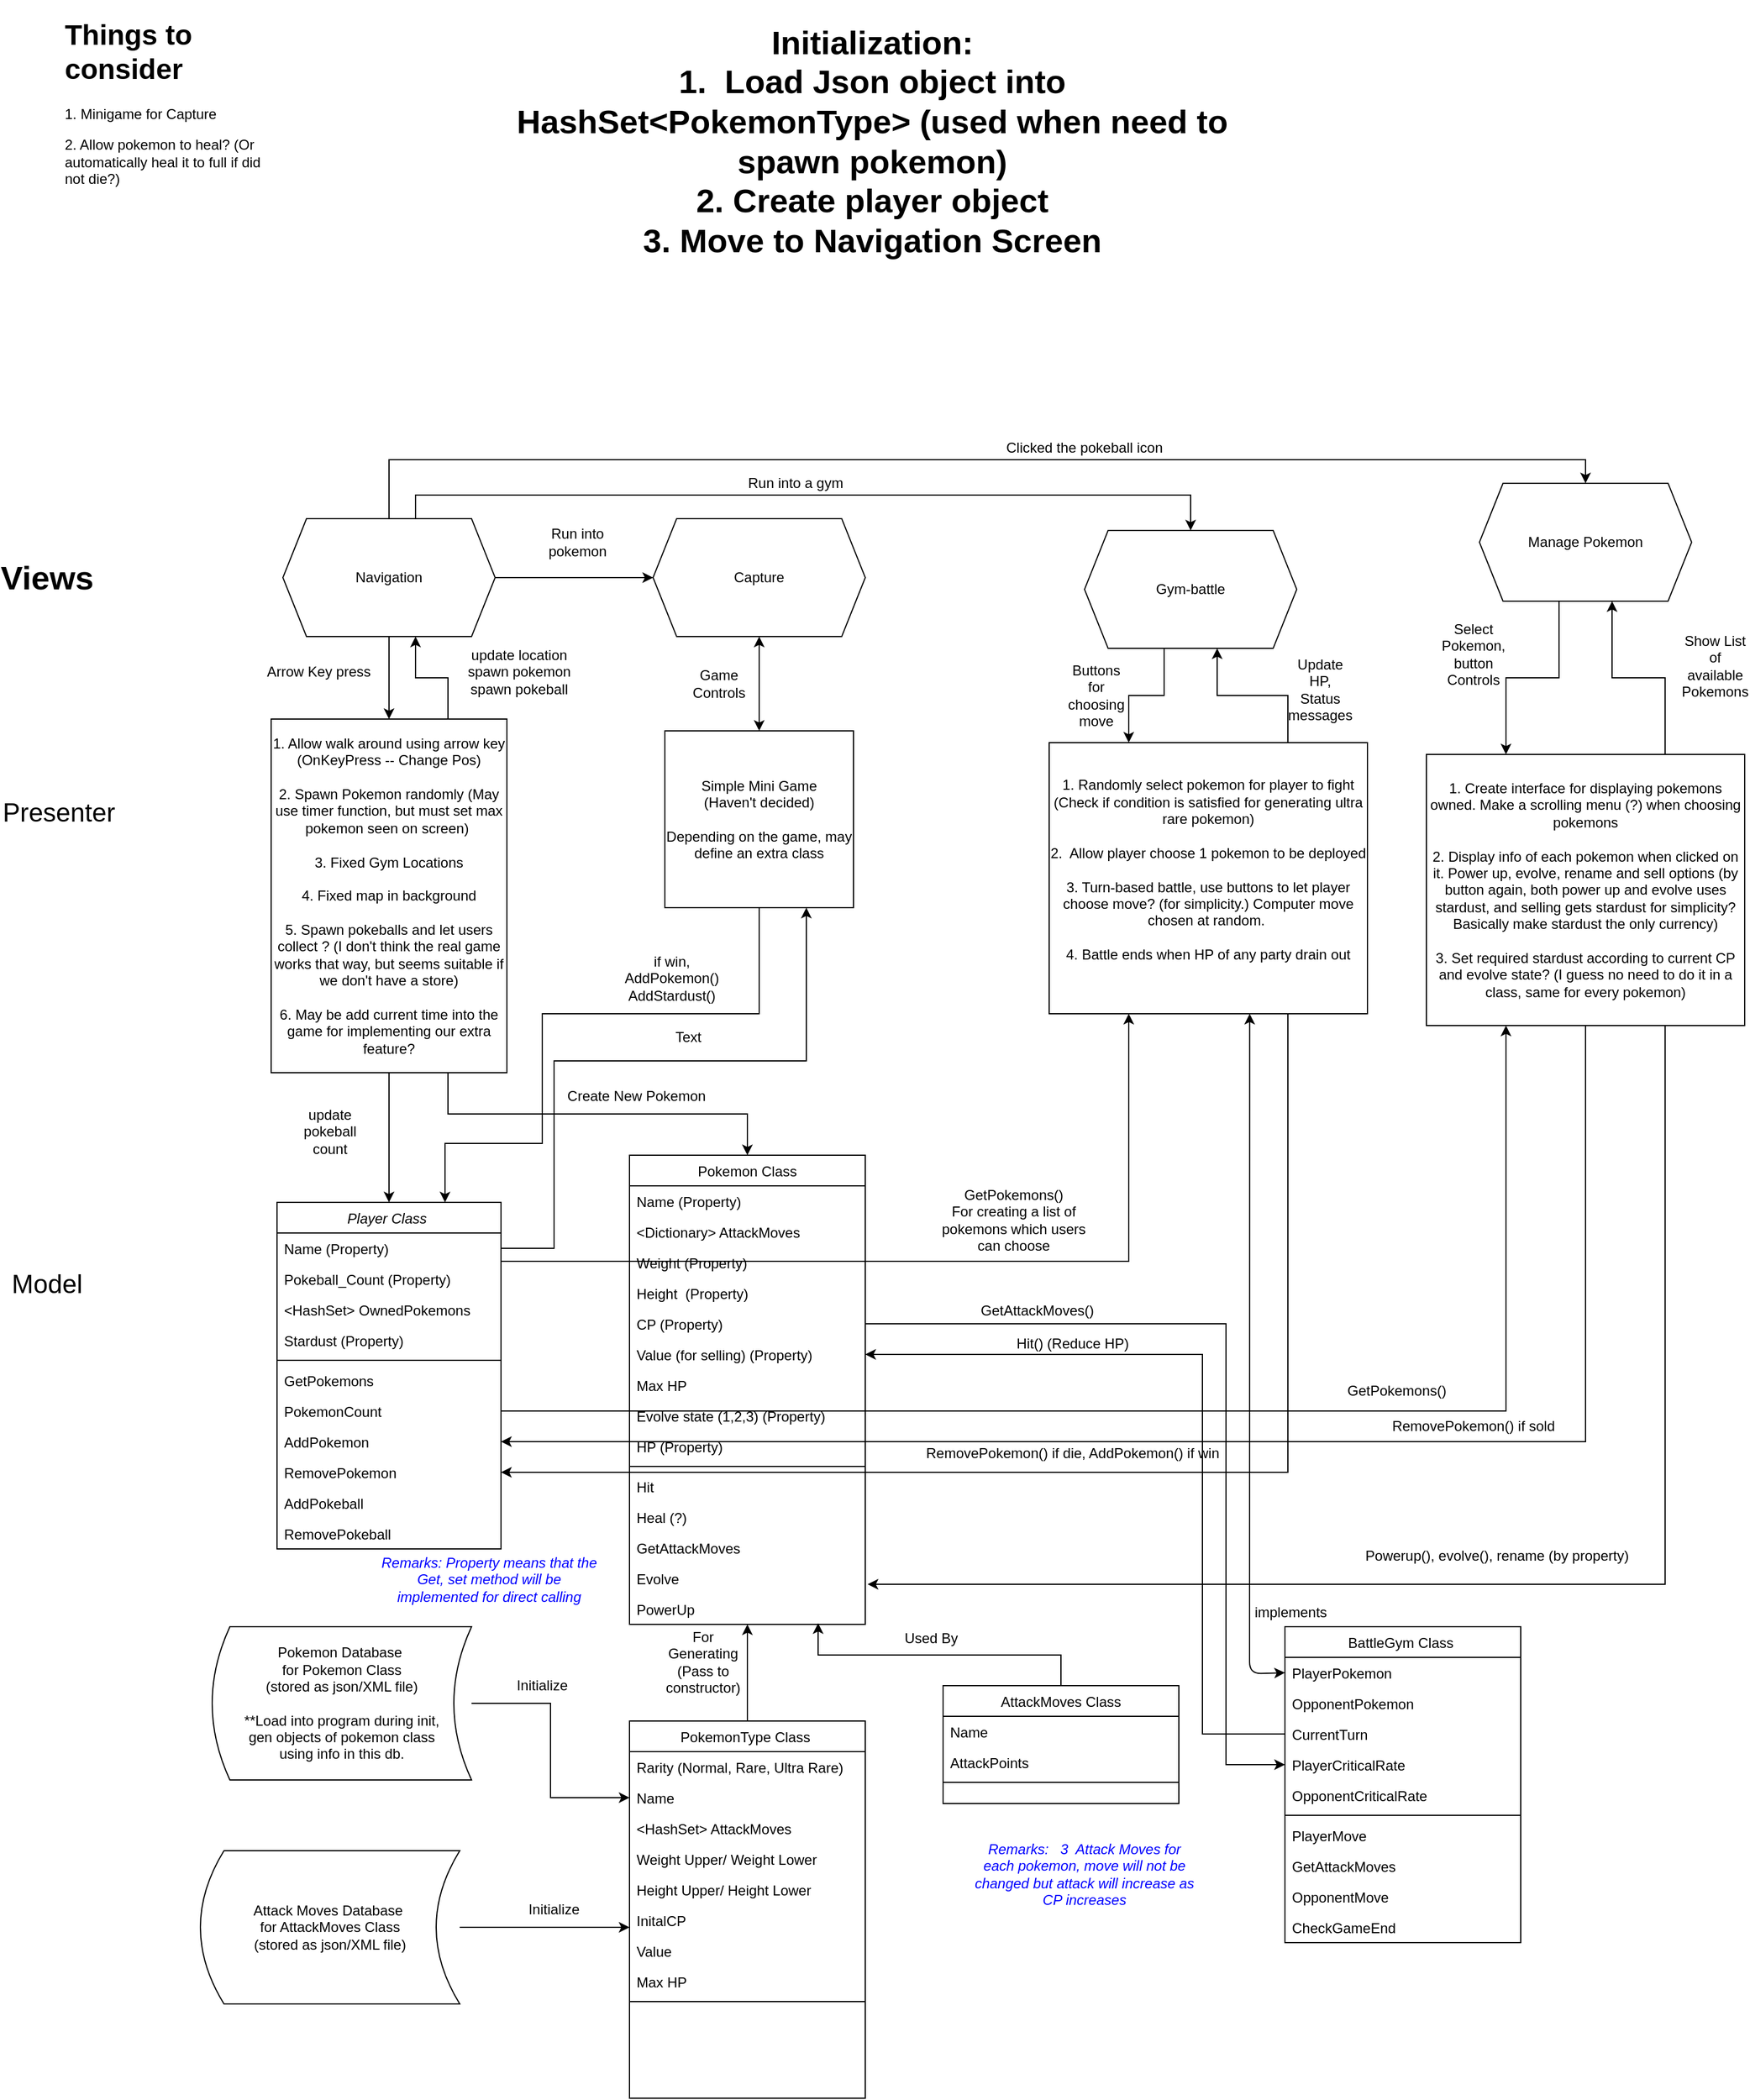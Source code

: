 <mxfile version="13.9.9" type="device"><diagram id="C5RBs43oDa-KdzZeNtuy" name="Page-1"><mxGraphModel dx="1851" dy="1761" grid="1" gridSize="10" guides="1" tooltips="1" connect="1" arrows="1" fold="1" page="1" pageScale="1" pageWidth="827" pageHeight="1169" math="0" shadow="0"><root><mxCell id="WIyWlLk6GJQsqaUBKTNV-0"/><mxCell id="WIyWlLk6GJQsqaUBKTNV-1" parent="WIyWlLk6GJQsqaUBKTNV-0"/><mxCell id="zkfFHV4jXpPFQw0GAbJ--0" value="Player Class " style="swimlane;fontStyle=2;align=center;verticalAlign=top;childLayout=stackLayout;horizontal=1;startSize=26;horizontalStack=0;resizeParent=1;resizeLast=0;collapsible=1;marginBottom=0;rounded=0;shadow=0;strokeWidth=1;" parent="WIyWlLk6GJQsqaUBKTNV-1" vertex="1"><mxGeometry x="-85" y="570" width="190" height="294" as="geometry"><mxRectangle x="230" y="140" width="160" height="26" as="alternateBounds"/></mxGeometry></mxCell><mxCell id="o15ucOB5DxPAaiV-ojEc-104" value="Name (Property)" style="text;align=left;verticalAlign=top;spacingLeft=4;spacingRight=4;overflow=hidden;rotatable=0;points=[[0,0.5],[1,0.5]];portConstraint=eastwest;rounded=0;shadow=0;html=0;" parent="zkfFHV4jXpPFQw0GAbJ--0" vertex="1"><mxGeometry y="26" width="190" height="26" as="geometry"/></mxCell><mxCell id="zkfFHV4jXpPFQw0GAbJ--1" value="Pokeball_Count (Property)" style="text;align=left;verticalAlign=top;spacingLeft=4;spacingRight=4;overflow=hidden;rotatable=0;points=[[0,0.5],[1,0.5]];portConstraint=eastwest;" parent="zkfFHV4jXpPFQw0GAbJ--0" vertex="1"><mxGeometry y="52" width="190" height="26" as="geometry"/></mxCell><mxCell id="zkfFHV4jXpPFQw0GAbJ--2" value="&lt;HashSet&gt; OwnedPokemons" style="text;align=left;verticalAlign=top;spacingLeft=4;spacingRight=4;overflow=hidden;rotatable=0;points=[[0,0.5],[1,0.5]];portConstraint=eastwest;rounded=0;shadow=0;html=0;" parent="zkfFHV4jXpPFQw0GAbJ--0" vertex="1"><mxGeometry y="78" width="190" height="26" as="geometry"/></mxCell><mxCell id="o15ucOB5DxPAaiV-ojEc-30" value="Stardust (Property)" style="text;align=left;verticalAlign=top;spacingLeft=4;spacingRight=4;overflow=hidden;rotatable=0;points=[[0,0.5],[1,0.5]];portConstraint=eastwest;rounded=0;shadow=0;html=0;" parent="zkfFHV4jXpPFQw0GAbJ--0" vertex="1"><mxGeometry y="104" width="190" height="26" as="geometry"/></mxCell><mxCell id="zkfFHV4jXpPFQw0GAbJ--4" value="" style="line;html=1;strokeWidth=1;align=left;verticalAlign=middle;spacingTop=-1;spacingLeft=3;spacingRight=3;rotatable=0;labelPosition=right;points=[];portConstraint=eastwest;" parent="zkfFHV4jXpPFQw0GAbJ--0" vertex="1"><mxGeometry y="130" width="190" height="8" as="geometry"/></mxCell><mxCell id="o15ucOB5DxPAaiV-ojEc-50" value="GetPokemons" style="text;align=left;verticalAlign=top;spacingLeft=4;spacingRight=4;overflow=hidden;rotatable=0;points=[[0,0.5],[1,0.5]];portConstraint=eastwest;rounded=0;shadow=0;html=0;" parent="zkfFHV4jXpPFQw0GAbJ--0" vertex="1"><mxGeometry y="138" width="190" height="26" as="geometry"/></mxCell><mxCell id="o15ucOB5DxPAaiV-ojEc-117" value="PokemonCount" style="text;align=left;verticalAlign=top;spacingLeft=4;spacingRight=4;overflow=hidden;rotatable=0;points=[[0,0.5],[1,0.5]];portConstraint=eastwest;rounded=0;shadow=0;html=0;" parent="zkfFHV4jXpPFQw0GAbJ--0" vertex="1"><mxGeometry y="164" width="190" height="26" as="geometry"/></mxCell><mxCell id="o15ucOB5DxPAaiV-ojEc-51" value="AddPokemon" style="text;align=left;verticalAlign=top;spacingLeft=4;spacingRight=4;overflow=hidden;rotatable=0;points=[[0,0.5],[1,0.5]];portConstraint=eastwest;rounded=0;shadow=0;html=0;" parent="zkfFHV4jXpPFQw0GAbJ--0" vertex="1"><mxGeometry y="190" width="190" height="26" as="geometry"/></mxCell><mxCell id="o15ucOB5DxPAaiV-ojEc-52" value="RemovePokemon&#10;" style="text;align=left;verticalAlign=top;spacingLeft=4;spacingRight=4;overflow=hidden;rotatable=0;points=[[0,0.5],[1,0.5]];portConstraint=eastwest;rounded=0;shadow=0;html=0;" parent="zkfFHV4jXpPFQw0GAbJ--0" vertex="1"><mxGeometry y="216" width="190" height="26" as="geometry"/></mxCell><mxCell id="j5XUbAn4XoDEkbJrn0FM-1" value="AddPokeball" style="text;align=left;verticalAlign=top;spacingLeft=4;spacingRight=4;overflow=hidden;rotatable=0;points=[[0,0.5],[1,0.5]];portConstraint=eastwest;rounded=0;shadow=0;html=0;" vertex="1" parent="zkfFHV4jXpPFQw0GAbJ--0"><mxGeometry y="242" width="190" height="26" as="geometry"/></mxCell><mxCell id="j5XUbAn4XoDEkbJrn0FM-0" value="RemovePokeball" style="text;align=left;verticalAlign=top;spacingLeft=4;spacingRight=4;overflow=hidden;rotatable=0;points=[[0,0.5],[1,0.5]];portConstraint=eastwest;rounded=0;shadow=0;html=0;" vertex="1" parent="zkfFHV4jXpPFQw0GAbJ--0"><mxGeometry y="268" width="190" height="26" as="geometry"/></mxCell><mxCell id="o15ucOB5DxPAaiV-ojEc-98" style="edgeStyle=orthogonalEdgeStyle;rounded=0;orthogonalLoop=1;jettySize=auto;html=1;exitX=1;exitY=0.5;exitDx=0;exitDy=0;entryX=0;entryY=0.5;entryDx=0;entryDy=0;" parent="WIyWlLk6GJQsqaUBKTNV-1" source="o15ucOB5DxPAaiV-ojEc-0" target="o15ucOB5DxPAaiV-ojEc-87" edge="1"><mxGeometry relative="1" as="geometry"/></mxCell><mxCell id="o15ucOB5DxPAaiV-ojEc-0" value="Pokemon Database&amp;nbsp;&lt;br&gt;for Pokemon Class&lt;br&gt;(stored as json/XML file)&lt;br&gt;&lt;br&gt;**Load into program during init,&lt;br&gt;gen objects of pokemon class&lt;br&gt;using info in this db." style="shape=dataStorage;whiteSpace=wrap;html=1;fixedSize=1;size=15;" parent="WIyWlLk6GJQsqaUBKTNV-1" vertex="1"><mxGeometry x="-140" y="930" width="220" height="130" as="geometry"/></mxCell><mxCell id="o15ucOB5DxPAaiV-ojEc-62" style="edgeStyle=orthogonalEdgeStyle;rounded=0;orthogonalLoop=1;jettySize=auto;html=1;exitX=1;exitY=0.5;exitDx=0;exitDy=0;entryX=0;entryY=0.5;entryDx=0;entryDy=0;" parent="WIyWlLk6GJQsqaUBKTNV-1" source="o15ucOB5DxPAaiV-ojEc-3" target="o15ucOB5DxPAaiV-ojEc-4" edge="1"><mxGeometry relative="1" as="geometry"/></mxCell><mxCell id="o15ucOB5DxPAaiV-ojEc-65" style="edgeStyle=orthogonalEdgeStyle;rounded=0;orthogonalLoop=1;jettySize=auto;html=1;exitX=0.625;exitY=0;exitDx=0;exitDy=0;entryX=0.5;entryY=0;entryDx=0;entryDy=0;" parent="WIyWlLk6GJQsqaUBKTNV-1" source="o15ucOB5DxPAaiV-ojEc-3" target="o15ucOB5DxPAaiV-ojEc-5" edge="1"><mxGeometry relative="1" as="geometry"/></mxCell><mxCell id="o15ucOB5DxPAaiV-ojEc-69" style="edgeStyle=orthogonalEdgeStyle;rounded=0;orthogonalLoop=1;jettySize=auto;html=1;exitX=0.5;exitY=0;exitDx=0;exitDy=0;entryX=0.5;entryY=0;entryDx=0;entryDy=0;" parent="WIyWlLk6GJQsqaUBKTNV-1" source="o15ucOB5DxPAaiV-ojEc-3" target="o15ucOB5DxPAaiV-ojEc-6" edge="1"><mxGeometry relative="1" as="geometry"/></mxCell><mxCell id="o15ucOB5DxPAaiV-ojEc-75" style="edgeStyle=orthogonalEdgeStyle;rounded=0;orthogonalLoop=1;jettySize=auto;html=1;exitX=0.5;exitY=1;exitDx=0;exitDy=0;" parent="WIyWlLk6GJQsqaUBKTNV-1" source="o15ucOB5DxPAaiV-ojEc-3" target="o15ucOB5DxPAaiV-ojEc-8" edge="1"><mxGeometry relative="1" as="geometry"/></mxCell><mxCell id="o15ucOB5DxPAaiV-ojEc-3" value="Navigation" style="shape=hexagon;perimeter=hexagonPerimeter2;whiteSpace=wrap;html=1;fixedSize=1;" parent="WIyWlLk6GJQsqaUBKTNV-1" vertex="1"><mxGeometry x="-80" y="-10" width="180" height="100" as="geometry"/></mxCell><mxCell id="o15ucOB5DxPAaiV-ojEc-4" value="Capture" style="shape=hexagon;perimeter=hexagonPerimeter2;whiteSpace=wrap;html=1;fixedSize=1;" parent="WIyWlLk6GJQsqaUBKTNV-1" vertex="1"><mxGeometry x="234" y="-10" width="180" height="100" as="geometry"/></mxCell><mxCell id="o15ucOB5DxPAaiV-ojEc-112" style="edgeStyle=orthogonalEdgeStyle;rounded=0;orthogonalLoop=1;jettySize=auto;html=1;exitX=0.375;exitY=1;exitDx=0;exitDy=0;entryX=0.25;entryY=0;entryDx=0;entryDy=0;" parent="WIyWlLk6GJQsqaUBKTNV-1" source="o15ucOB5DxPAaiV-ojEc-5" target="o15ucOB5DxPAaiV-ojEc-19" edge="1"><mxGeometry relative="1" as="geometry"/></mxCell><mxCell id="o15ucOB5DxPAaiV-ojEc-5" value="Gym-battle" style="shape=hexagon;perimeter=hexagonPerimeter2;whiteSpace=wrap;html=1;fixedSize=1;" parent="WIyWlLk6GJQsqaUBKTNV-1" vertex="1"><mxGeometry x="600" width="180" height="100" as="geometry"/></mxCell><mxCell id="o15ucOB5DxPAaiV-ojEc-133" style="edgeStyle=orthogonalEdgeStyle;rounded=0;orthogonalLoop=1;jettySize=auto;html=1;exitX=0.375;exitY=1;exitDx=0;exitDy=0;entryX=0.25;entryY=0;entryDx=0;entryDy=0;fontColor=#0000FF;" parent="WIyWlLk6GJQsqaUBKTNV-1" source="o15ucOB5DxPAaiV-ojEc-6" target="o15ucOB5DxPAaiV-ojEc-48" edge="1"><mxGeometry relative="1" as="geometry"/></mxCell><mxCell id="o15ucOB5DxPAaiV-ojEc-6" value="Manage Pokemon" style="shape=hexagon;perimeter=hexagonPerimeter2;whiteSpace=wrap;html=1;fixedSize=1;" parent="WIyWlLk6GJQsqaUBKTNV-1" vertex="1"><mxGeometry x="935" y="-40" width="180" height="100" as="geometry"/></mxCell><mxCell id="o15ucOB5DxPAaiV-ojEc-106" style="edgeStyle=orthogonalEdgeStyle;rounded=0;orthogonalLoop=1;jettySize=auto;html=1;exitX=0.5;exitY=1;exitDx=0;exitDy=0;entryX=0.75;entryY=0;entryDx=0;entryDy=0;" parent="WIyWlLk6GJQsqaUBKTNV-1" source="o15ucOB5DxPAaiV-ojEc-7" target="zkfFHV4jXpPFQw0GAbJ--0" edge="1"><mxGeometry relative="1" as="geometry"><Array as="points"><mxPoint x="324" y="410"/><mxPoint x="140" y="410"/><mxPoint x="140" y="520"/><mxPoint x="58" y="520"/></Array></mxGeometry></mxCell><mxCell id="o15ucOB5DxPAaiV-ojEc-7" value="Simple Mini Game&lt;br&gt;(Haven't decided)&lt;br&gt;&lt;br&gt;Depending on the game, may define an extra class" style="rounded=0;whiteSpace=wrap;html=1;" parent="WIyWlLk6GJQsqaUBKTNV-1" vertex="1"><mxGeometry x="244" y="170" width="160" height="150" as="geometry"/></mxCell><mxCell id="o15ucOB5DxPAaiV-ojEc-74" style="edgeStyle=orthogonalEdgeStyle;rounded=0;orthogonalLoop=1;jettySize=auto;html=1;exitX=0.75;exitY=0;exitDx=0;exitDy=0;entryX=0.625;entryY=1;entryDx=0;entryDy=0;" parent="WIyWlLk6GJQsqaUBKTNV-1" source="o15ucOB5DxPAaiV-ojEc-8" target="o15ucOB5DxPAaiV-ojEc-3" edge="1"><mxGeometry relative="1" as="geometry"/></mxCell><mxCell id="o15ucOB5DxPAaiV-ojEc-76" style="edgeStyle=orthogonalEdgeStyle;rounded=0;orthogonalLoop=1;jettySize=auto;html=1;exitX=0.5;exitY=1;exitDx=0;exitDy=0;entryX=0.5;entryY=0;entryDx=0;entryDy=0;" parent="WIyWlLk6GJQsqaUBKTNV-1" source="o15ucOB5DxPAaiV-ojEc-8" target="zkfFHV4jXpPFQw0GAbJ--0" edge="1"><mxGeometry relative="1" as="geometry"/></mxCell><mxCell id="o15ucOB5DxPAaiV-ojEc-84" style="edgeStyle=orthogonalEdgeStyle;rounded=0;orthogonalLoop=1;jettySize=auto;html=1;exitX=0.75;exitY=1;exitDx=0;exitDy=0;" parent="WIyWlLk6GJQsqaUBKTNV-1" source="o15ucOB5DxPAaiV-ojEc-8" target="o15ucOB5DxPAaiV-ojEc-31" edge="1"><mxGeometry relative="1" as="geometry"/></mxCell><mxCell id="o15ucOB5DxPAaiV-ojEc-8" value="1. Allow walk around using arrow key (OnKeyPress -- Change Pos)&lt;br&gt;&lt;br&gt;2. Spawn Pokemon randomly (May use timer function, but must set max pokemon seen on screen)&amp;nbsp;&lt;br&gt;&lt;br&gt;3. Fixed Gym Locations&lt;br&gt;&lt;br&gt;4. Fixed map in background&lt;br&gt;&lt;br&gt;5. Spawn pokeballs and let users collect ? (I don't think the real game works that way, but seems suitable if we don't have a store)&lt;br&gt;&lt;br&gt;6. May be add current time into the game for implementing our extra feature?" style="rounded=0;whiteSpace=wrap;html=1;" parent="WIyWlLk6GJQsqaUBKTNV-1" vertex="1"><mxGeometry x="-90" y="160" width="200" height="300" as="geometry"/></mxCell><mxCell id="o15ucOB5DxPAaiV-ojEc-9" value="&lt;font style=&quot;font-size: 22px&quot;&gt;Presenter&lt;/font&gt;" style="text;html=1;strokeColor=none;fillColor=none;align=center;verticalAlign=middle;whiteSpace=wrap;rounded=0;" parent="WIyWlLk6GJQsqaUBKTNV-1" vertex="1"><mxGeometry x="-290" y="230" width="40" height="20" as="geometry"/></mxCell><mxCell id="o15ucOB5DxPAaiV-ojEc-10" value="&lt;font style=&quot;font-size: 28px&quot;&gt;&lt;b&gt;Views&lt;/b&gt;&lt;/font&gt;" style="text;html=1;strokeColor=none;fillColor=none;align=center;verticalAlign=middle;whiteSpace=wrap;rounded=0;" parent="WIyWlLk6GJQsqaUBKTNV-1" vertex="1"><mxGeometry x="-300" y="30" width="40" height="20" as="geometry"/></mxCell><mxCell id="o15ucOB5DxPAaiV-ojEc-11" value="&lt;font style=&quot;font-size: 22px&quot;&gt;Model&lt;br&gt;&lt;/font&gt;" style="text;html=1;strokeColor=none;fillColor=none;align=center;verticalAlign=middle;whiteSpace=wrap;rounded=0;" parent="WIyWlLk6GJQsqaUBKTNV-1" vertex="1"><mxGeometry x="-300" y="630" width="40" height="20" as="geometry"/></mxCell><mxCell id="o15ucOB5DxPAaiV-ojEc-13" value="&lt;font style=&quot;font-size: 28px&quot;&gt;&lt;b&gt;Initialization:&lt;br&gt;1.&amp;nbsp; Load Json object into HashSet&amp;lt;PokemonType&amp;gt; (used when need to spawn pokemon)&lt;br&gt;2. Create player object&lt;br&gt;3. Move to Navigation Screen&lt;br&gt;&lt;/b&gt;&lt;/font&gt;" style="text;html=1;strokeColor=none;fillColor=none;align=center;verticalAlign=middle;whiteSpace=wrap;rounded=0;" parent="WIyWlLk6GJQsqaUBKTNV-1" vertex="1"><mxGeometry x="100" y="-340" width="640" height="20" as="geometry"/></mxCell><mxCell id="o15ucOB5DxPAaiV-ojEc-17" value="" style="endArrow=classic;startArrow=classic;html=1;exitX=0.5;exitY=0;exitDx=0;exitDy=0;entryX=0.5;entryY=1;entryDx=0;entryDy=0;" parent="WIyWlLk6GJQsqaUBKTNV-1" source="o15ucOB5DxPAaiV-ojEc-7" target="o15ucOB5DxPAaiV-ojEc-4" edge="1"><mxGeometry width="50" height="50" relative="1" as="geometry"><mxPoint x="354" y="190" as="sourcePoint"/><mxPoint x="404" y="140" as="targetPoint"/></mxGeometry></mxCell><mxCell id="o15ucOB5DxPAaiV-ojEc-113" style="edgeStyle=orthogonalEdgeStyle;rounded=0;orthogonalLoop=1;jettySize=auto;html=1;exitX=0.75;exitY=0;exitDx=0;exitDy=0;entryX=0.625;entryY=1;entryDx=0;entryDy=0;" parent="WIyWlLk6GJQsqaUBKTNV-1" source="o15ucOB5DxPAaiV-ojEc-19" target="o15ucOB5DxPAaiV-ojEc-5" edge="1"><mxGeometry relative="1" as="geometry"/></mxCell><mxCell id="o15ucOB5DxPAaiV-ojEc-136" style="edgeStyle=orthogonalEdgeStyle;rounded=0;orthogonalLoop=1;jettySize=auto;html=1;exitX=0.75;exitY=1;exitDx=0;exitDy=0;entryX=1;entryY=0.5;entryDx=0;entryDy=0;fontColor=#000000;" parent="WIyWlLk6GJQsqaUBKTNV-1" source="o15ucOB5DxPAaiV-ojEc-19" target="o15ucOB5DxPAaiV-ojEc-52" edge="1"><mxGeometry relative="1" as="geometry"/></mxCell><mxCell id="o15ucOB5DxPAaiV-ojEc-19" value="1. Randomly select pokemon for player to fight (Check if condition is satisfied for generating ultra rare pokemon)&lt;br&gt;&lt;br&gt;2.&amp;nbsp; Allow player choose 1 pokemon to be deployed&lt;br&gt;&lt;br&gt;3. Turn-based battle, use buttons to let player choose move? (for simplicity.) Computer move chosen at random.&amp;nbsp;&lt;br&gt;&lt;br&gt;4. Battle ends when HP of any party drain out&lt;br&gt;&amp;nbsp;" style="rounded=0;whiteSpace=wrap;html=1;" parent="WIyWlLk6GJQsqaUBKTNV-1" vertex="1"><mxGeometry x="570" y="180" width="270" height="230" as="geometry"/></mxCell><mxCell id="o15ucOB5DxPAaiV-ojEc-31" value="Pokemon Class" style="swimlane;fontStyle=0;align=center;verticalAlign=top;childLayout=stackLayout;horizontal=1;startSize=26;horizontalStack=0;resizeParent=1;resizeLast=0;collapsible=1;marginBottom=0;rounded=0;shadow=0;strokeWidth=1;" parent="WIyWlLk6GJQsqaUBKTNV-1" vertex="1"><mxGeometry x="214" y="530" width="200" height="398" as="geometry"><mxRectangle x="550" y="140" width="160" height="26" as="alternateBounds"/></mxGeometry></mxCell><mxCell id="o15ucOB5DxPAaiV-ojEc-33" value="Name (Property)" style="text;align=left;verticalAlign=top;spacingLeft=4;spacingRight=4;overflow=hidden;rotatable=0;points=[[0,0.5],[1,0.5]];portConstraint=eastwest;rounded=0;shadow=0;html=0;" parent="o15ucOB5DxPAaiV-ojEc-31" vertex="1"><mxGeometry y="26" width="200" height="26" as="geometry"/></mxCell><mxCell id="o15ucOB5DxPAaiV-ojEc-34" value="&lt;Dictionary&gt; AttackMoves" style="text;align=left;verticalAlign=top;spacingLeft=4;spacingRight=4;overflow=hidden;rotatable=0;points=[[0,0.5],[1,0.5]];portConstraint=eastwest;rounded=0;shadow=0;html=0;" parent="o15ucOB5DxPAaiV-ojEc-31" vertex="1"><mxGeometry y="52" width="200" height="26" as="geometry"/></mxCell><mxCell id="zkfFHV4jXpPFQw0GAbJ--22" value="Weight (Property)" style="text;align=left;verticalAlign=top;spacingLeft=4;spacingRight=4;overflow=hidden;rotatable=0;points=[[0,0.5],[1,0.5]];portConstraint=eastwest;rounded=0;shadow=0;html=0;" parent="o15ucOB5DxPAaiV-ojEc-31" vertex="1"><mxGeometry y="78" width="200" height="26" as="geometry"/></mxCell><mxCell id="zkfFHV4jXpPFQw0GAbJ--21" value="Height  (Property)" style="text;align=left;verticalAlign=top;spacingLeft=4;spacingRight=4;overflow=hidden;rotatable=0;points=[[0,0.5],[1,0.5]];portConstraint=eastwest;rounded=0;shadow=0;html=0;" parent="o15ucOB5DxPAaiV-ojEc-31" vertex="1"><mxGeometry y="104" width="200" height="26" as="geometry"/></mxCell><mxCell id="o15ucOB5DxPAaiV-ojEc-35" value="CP (Property)" style="text;align=left;verticalAlign=top;spacingLeft=4;spacingRight=4;overflow=hidden;rotatable=0;points=[[0,0.5],[1,0.5]];portConstraint=eastwest;rounded=0;shadow=0;html=0;" parent="o15ucOB5DxPAaiV-ojEc-31" vertex="1"><mxGeometry y="130" width="200" height="26" as="geometry"/></mxCell><mxCell id="o15ucOB5DxPAaiV-ojEc-36" value="Value (for selling) (Property)" style="text;align=left;verticalAlign=top;spacingLeft=4;spacingRight=4;overflow=hidden;rotatable=0;points=[[0,0.5],[1,0.5]];portConstraint=eastwest;rounded=0;shadow=0;html=0;" parent="o15ucOB5DxPAaiV-ojEc-31" vertex="1"><mxGeometry y="156" width="200" height="26" as="geometry"/></mxCell><mxCell id="o15ucOB5DxPAaiV-ojEc-181" value="Max HP" style="text;align=left;verticalAlign=top;spacingLeft=4;spacingRight=4;overflow=hidden;rotatable=0;points=[[0,0.5],[1,0.5]];portConstraint=eastwest;rounded=0;shadow=0;html=0;" parent="o15ucOB5DxPAaiV-ojEc-31" vertex="1"><mxGeometry y="182" width="200" height="26" as="geometry"/></mxCell><mxCell id="o15ucOB5DxPAaiV-ojEc-46" value="Evolve state (1,2,3) (Property)" style="text;align=left;verticalAlign=top;spacingLeft=4;spacingRight=4;overflow=hidden;rotatable=0;points=[[0,0.5],[1,0.5]];portConstraint=eastwest;rounded=0;shadow=0;html=0;" parent="o15ucOB5DxPAaiV-ojEc-31" vertex="1"><mxGeometry y="208" width="200" height="26" as="geometry"/></mxCell><mxCell id="o15ucOB5DxPAaiV-ojEc-37" value="HP (Property)" style="text;align=left;verticalAlign=top;spacingLeft=4;spacingRight=4;overflow=hidden;rotatable=0;points=[[0,0.5],[1,0.5]];portConstraint=eastwest;rounded=0;shadow=0;html=0;" parent="o15ucOB5DxPAaiV-ojEc-31" vertex="1"><mxGeometry y="234" width="200" height="26" as="geometry"/></mxCell><mxCell id="o15ucOB5DxPAaiV-ojEc-38" value="" style="line;html=1;strokeWidth=1;align=left;verticalAlign=middle;spacingTop=-1;spacingLeft=3;spacingRight=3;rotatable=0;labelPosition=right;points=[];portConstraint=eastwest;" parent="o15ucOB5DxPAaiV-ojEc-31" vertex="1"><mxGeometry y="260" width="200" height="8" as="geometry"/></mxCell><mxCell id="o15ucOB5DxPAaiV-ojEc-39" value="Hit" style="text;align=left;verticalAlign=top;spacingLeft=4;spacingRight=4;overflow=hidden;rotatable=0;points=[[0,0.5],[1,0.5]];portConstraint=eastwest;" parent="o15ucOB5DxPAaiV-ojEc-31" vertex="1"><mxGeometry y="268" width="200" height="26" as="geometry"/></mxCell><mxCell id="o15ucOB5DxPAaiV-ojEc-40" value="Heal (?)" style="text;align=left;verticalAlign=top;spacingLeft=4;spacingRight=4;overflow=hidden;rotatable=0;points=[[0,0.5],[1,0.5]];portConstraint=eastwest;" parent="o15ucOB5DxPAaiV-ojEc-31" vertex="1"><mxGeometry y="294" width="200" height="26" as="geometry"/></mxCell><mxCell id="o15ucOB5DxPAaiV-ojEc-169" value="GetAttackMoves" style="text;align=left;verticalAlign=top;spacingLeft=4;spacingRight=4;overflow=hidden;rotatable=0;points=[[0,0.5],[1,0.5]];portConstraint=eastwest;" parent="o15ucOB5DxPAaiV-ojEc-31" vertex="1"><mxGeometry y="320" width="200" height="26" as="geometry"/></mxCell><mxCell id="o15ucOB5DxPAaiV-ojEc-170" value="Evolve" style="text;align=left;verticalAlign=top;spacingLeft=4;spacingRight=4;overflow=hidden;rotatable=0;points=[[0,0.5],[1,0.5]];portConstraint=eastwest;" parent="o15ucOB5DxPAaiV-ojEc-31" vertex="1"><mxGeometry y="346" width="200" height="26" as="geometry"/></mxCell><mxCell id="o15ucOB5DxPAaiV-ojEc-128" value="PowerUp" style="text;align=left;verticalAlign=top;spacingLeft=4;spacingRight=4;overflow=hidden;rotatable=0;points=[[0,0.5],[1,0.5]];portConstraint=eastwest;" parent="o15ucOB5DxPAaiV-ojEc-31" vertex="1"><mxGeometry y="372" width="200" height="26" as="geometry"/></mxCell><mxCell id="o15ucOB5DxPAaiV-ojEc-99" style="edgeStyle=orthogonalEdgeStyle;rounded=0;orthogonalLoop=1;jettySize=auto;html=1;exitX=1;exitY=0.5;exitDx=0;exitDy=0;entryX=0;entryY=0.5;entryDx=0;entryDy=0;" parent="WIyWlLk6GJQsqaUBKTNV-1" source="o15ucOB5DxPAaiV-ojEc-44" edge="1"><mxGeometry relative="1" as="geometry"><mxPoint x="214" y="1185" as="targetPoint"/></mxGeometry></mxCell><mxCell id="o15ucOB5DxPAaiV-ojEc-44" value="Attack Moves Database&amp;nbsp;&lt;br&gt;for AttackMoves Class&lt;br&gt;(stored as json/XML file)&lt;br&gt;" style="shape=dataStorage;whiteSpace=wrap;html=1;fixedSize=1;" parent="WIyWlLk6GJQsqaUBKTNV-1" vertex="1"><mxGeometry x="-150" y="1120" width="220" height="130" as="geometry"/></mxCell><mxCell id="o15ucOB5DxPAaiV-ojEc-132" style="edgeStyle=orthogonalEdgeStyle;rounded=0;orthogonalLoop=1;jettySize=auto;html=1;exitX=0.75;exitY=0;exitDx=0;exitDy=0;entryX=0.625;entryY=1;entryDx=0;entryDy=0;fontColor=#0000FF;" parent="WIyWlLk6GJQsqaUBKTNV-1" source="o15ucOB5DxPAaiV-ojEc-48" target="o15ucOB5DxPAaiV-ojEc-6" edge="1"><mxGeometry relative="1" as="geometry"/></mxCell><mxCell id="o15ucOB5DxPAaiV-ojEc-173" style="edgeStyle=orthogonalEdgeStyle;rounded=0;orthogonalLoop=1;jettySize=auto;html=1;exitX=0.75;exitY=1;exitDx=0;exitDy=0;entryX=1.01;entryY=-0.308;entryDx=0;entryDy=0;entryPerimeter=0;fontColor=#000000;" parent="WIyWlLk6GJQsqaUBKTNV-1" source="o15ucOB5DxPAaiV-ojEc-48" target="o15ucOB5DxPAaiV-ojEc-128" edge="1"><mxGeometry relative="1" as="geometry"/></mxCell><mxCell id="o15ucOB5DxPAaiV-ojEc-179" style="edgeStyle=orthogonalEdgeStyle;rounded=0;orthogonalLoop=1;jettySize=auto;html=1;exitX=0.5;exitY=1;exitDx=0;exitDy=0;entryX=1;entryY=0.5;entryDx=0;entryDy=0;fontColor=#000000;" parent="WIyWlLk6GJQsqaUBKTNV-1" source="o15ucOB5DxPAaiV-ojEc-48" target="o15ucOB5DxPAaiV-ojEc-51" edge="1"><mxGeometry relative="1" as="geometry"><Array as="points"><mxPoint x="1025" y="773"/></Array></mxGeometry></mxCell><mxCell id="o15ucOB5DxPAaiV-ojEc-48" value="1. Create interface for displaying pokemons owned. Make a scrolling menu (?) when choosing pokemons&lt;br&gt;&lt;br&gt;2. Display info of each pokemon when clicked on it. Power up, evolve, rename and sell options (by button again, both power up and evolve uses stardust, and selling gets stardust for simplicity? Basically make stardust the only currency)&lt;br&gt;&lt;br&gt;3. Set required stardust according to current CP and evolve state? (I guess no need to do it in a class, same for every pokemon)" style="rounded=0;whiteSpace=wrap;html=1;" parent="WIyWlLk6GJQsqaUBKTNV-1" vertex="1"><mxGeometry x="890" y="190" width="270" height="230" as="geometry"/></mxCell><mxCell id="o15ucOB5DxPAaiV-ojEc-56" style="edgeStyle=orthogonalEdgeStyle;rounded=0;orthogonalLoop=1;jettySize=auto;html=1;exitX=0.5;exitY=1;exitDx=0;exitDy=0;" parent="WIyWlLk6GJQsqaUBKTNV-1" source="o15ucOB5DxPAaiV-ojEc-11" target="o15ucOB5DxPAaiV-ojEc-11" edge="1"><mxGeometry relative="1" as="geometry"/></mxCell><mxCell id="o15ucOB5DxPAaiV-ojEc-64" value="Run into pokemon" style="text;html=1;strokeColor=none;fillColor=none;align=center;verticalAlign=middle;whiteSpace=wrap;rounded=0;" parent="WIyWlLk6GJQsqaUBKTNV-1" vertex="1"><mxGeometry x="140" width="60" height="20" as="geometry"/></mxCell><mxCell id="o15ucOB5DxPAaiV-ojEc-67" value="Run into a gym" style="text;html=1;strokeColor=none;fillColor=none;align=center;verticalAlign=middle;whiteSpace=wrap;rounded=0;" parent="WIyWlLk6GJQsqaUBKTNV-1" vertex="1"><mxGeometry x="280" y="-50" width="150" height="20" as="geometry"/></mxCell><mxCell id="o15ucOB5DxPAaiV-ojEc-70" value="Clicked the pokeball icon" style="text;html=1;strokeColor=none;fillColor=none;align=center;verticalAlign=middle;whiteSpace=wrap;rounded=0;" parent="WIyWlLk6GJQsqaUBKTNV-1" vertex="1"><mxGeometry x="520" y="-80" width="160" height="20" as="geometry"/></mxCell><mxCell id="o15ucOB5DxPAaiV-ojEc-71" value="Arrow Key press" style="text;html=1;align=center;verticalAlign=middle;resizable=0;points=[];autosize=1;" parent="WIyWlLk6GJQsqaUBKTNV-1" vertex="1"><mxGeometry x="-100" y="110" width="100" height="20" as="geometry"/></mxCell><mxCell id="o15ucOB5DxPAaiV-ojEc-72" value="update location&lt;br&gt;spawn pokemon&lt;br&gt;spawn pokeball" style="text;html=1;align=center;verticalAlign=middle;resizable=0;points=[];autosize=1;" parent="WIyWlLk6GJQsqaUBKTNV-1" vertex="1"><mxGeometry x="70" y="95" width="100" height="50" as="geometry"/></mxCell><mxCell id="o15ucOB5DxPAaiV-ojEc-77" value="Create New Pokemon" style="text;html=1;strokeColor=none;fillColor=none;align=center;verticalAlign=middle;whiteSpace=wrap;rounded=0;" parent="WIyWlLk6GJQsqaUBKTNV-1" vertex="1"><mxGeometry x="150" y="470" width="140" height="20" as="geometry"/></mxCell><mxCell id="o15ucOB5DxPAaiV-ojEc-78" value="update&lt;br&gt;pokeball&lt;br&gt;count" style="text;html=1;strokeColor=none;fillColor=none;align=center;verticalAlign=middle;whiteSpace=wrap;rounded=0;" parent="WIyWlLk6GJQsqaUBKTNV-1" vertex="1"><mxGeometry x="-60" y="500" width="40" height="20" as="geometry"/></mxCell><mxCell id="o15ucOB5DxPAaiV-ojEc-83" value="For Generating&lt;br&gt;(Pass to constructor)" style="text;html=1;strokeColor=none;fillColor=none;align=center;verticalAlign=middle;whiteSpace=wrap;rounded=0;" parent="WIyWlLk6GJQsqaUBKTNV-1" vertex="1"><mxGeometry x="244" y="950" width="65" height="20" as="geometry"/></mxCell><mxCell id="o15ucOB5DxPAaiV-ojEc-100" style="edgeStyle=orthogonalEdgeStyle;rounded=0;orthogonalLoop=1;jettySize=auto;html=1;exitX=0.5;exitY=0;exitDx=0;exitDy=0;entryX=0.5;entryY=1;entryDx=0;entryDy=0;" parent="WIyWlLk6GJQsqaUBKTNV-1" source="o15ucOB5DxPAaiV-ojEc-85" target="o15ucOB5DxPAaiV-ojEc-31" edge="1"><mxGeometry relative="1" as="geometry"/></mxCell><mxCell id="o15ucOB5DxPAaiV-ojEc-85" value="PokemonType Class " style="swimlane;fontStyle=0;align=center;verticalAlign=top;childLayout=stackLayout;horizontal=1;startSize=26;horizontalStack=0;resizeParent=1;resizeLast=0;collapsible=1;marginBottom=0;rounded=0;shadow=0;strokeWidth=1;" parent="WIyWlLk6GJQsqaUBKTNV-1" vertex="1"><mxGeometry x="214" y="1010" width="200" height="320" as="geometry"><mxRectangle x="550" y="140" width="160" height="26" as="alternateBounds"/></mxGeometry></mxCell><mxCell id="o15ucOB5DxPAaiV-ojEc-86" value="Rarity (Normal, Rare, Ultra Rare)&#10;" style="text;align=left;verticalAlign=top;spacingLeft=4;spacingRight=4;overflow=hidden;rotatable=0;points=[[0,0.5],[1,0.5]];portConstraint=eastwest;" parent="o15ucOB5DxPAaiV-ojEc-85" vertex="1"><mxGeometry y="26" width="200" height="26" as="geometry"/></mxCell><mxCell id="o15ucOB5DxPAaiV-ojEc-87" value="Name" style="text;align=left;verticalAlign=top;spacingLeft=4;spacingRight=4;overflow=hidden;rotatable=0;points=[[0,0.5],[1,0.5]];portConstraint=eastwest;rounded=0;shadow=0;html=0;" parent="o15ucOB5DxPAaiV-ojEc-85" vertex="1"><mxGeometry y="52" width="200" height="26" as="geometry"/></mxCell><mxCell id="o15ucOB5DxPAaiV-ojEc-88" value="&lt;HashSet&gt; AttackMoves" style="text;align=left;verticalAlign=top;spacingLeft=4;spacingRight=4;overflow=hidden;rotatable=0;points=[[0,0.5],[1,0.5]];portConstraint=eastwest;rounded=0;shadow=0;html=0;" parent="o15ucOB5DxPAaiV-ojEc-85" vertex="1"><mxGeometry y="78" width="200" height="26" as="geometry"/></mxCell><mxCell id="o15ucOB5DxPAaiV-ojEc-89" value="Weight Upper/ Weight Lower" style="text;align=left;verticalAlign=top;spacingLeft=4;spacingRight=4;overflow=hidden;rotatable=0;points=[[0,0.5],[1,0.5]];portConstraint=eastwest;rounded=0;shadow=0;html=0;" parent="o15ucOB5DxPAaiV-ojEc-85" vertex="1"><mxGeometry y="104" width="200" height="26" as="geometry"/></mxCell><mxCell id="o15ucOB5DxPAaiV-ojEc-90" value="Height Upper/ Height Lower" style="text;align=left;verticalAlign=top;spacingLeft=4;spacingRight=4;overflow=hidden;rotatable=0;points=[[0,0.5],[1,0.5]];portConstraint=eastwest;rounded=0;shadow=0;html=0;" parent="o15ucOB5DxPAaiV-ojEc-85" vertex="1"><mxGeometry y="130" width="200" height="26" as="geometry"/></mxCell><mxCell id="o15ucOB5DxPAaiV-ojEc-91" value="InitalCP" style="text;align=left;verticalAlign=top;spacingLeft=4;spacingRight=4;overflow=hidden;rotatable=0;points=[[0,0.5],[1,0.5]];portConstraint=eastwest;rounded=0;shadow=0;html=0;" parent="o15ucOB5DxPAaiV-ojEc-85" vertex="1"><mxGeometry y="156" width="200" height="26" as="geometry"/></mxCell><mxCell id="o15ucOB5DxPAaiV-ojEc-92" value="Value" style="text;align=left;verticalAlign=top;spacingLeft=4;spacingRight=4;overflow=hidden;rotatable=0;points=[[0,0.5],[1,0.5]];portConstraint=eastwest;rounded=0;shadow=0;html=0;" parent="o15ucOB5DxPAaiV-ojEc-85" vertex="1"><mxGeometry y="182" width="200" height="26" as="geometry"/></mxCell><mxCell id="o15ucOB5DxPAaiV-ojEc-94" value="Max HP" style="text;align=left;verticalAlign=top;spacingLeft=4;spacingRight=4;overflow=hidden;rotatable=0;points=[[0,0.5],[1,0.5]];portConstraint=eastwest;rounded=0;shadow=0;html=0;" parent="o15ucOB5DxPAaiV-ojEc-85" vertex="1"><mxGeometry y="208" width="200" height="26" as="geometry"/></mxCell><mxCell id="o15ucOB5DxPAaiV-ojEc-95" value="" style="line;html=1;strokeWidth=1;align=left;verticalAlign=middle;spacingTop=-1;spacingLeft=3;spacingRight=3;rotatable=0;labelPosition=right;points=[];portConstraint=eastwest;" parent="o15ucOB5DxPAaiV-ojEc-85" vertex="1"><mxGeometry y="234" width="200" height="8" as="geometry"/></mxCell><mxCell id="o15ucOB5DxPAaiV-ojEc-101" value="Initialize" style="text;html=1;strokeColor=none;fillColor=none;align=center;verticalAlign=middle;whiteSpace=wrap;rounded=0;" parent="WIyWlLk6GJQsqaUBKTNV-1" vertex="1"><mxGeometry x="120" y="970" width="40" height="20" as="geometry"/></mxCell><mxCell id="o15ucOB5DxPAaiV-ojEc-102" value="Initialize" style="text;html=1;strokeColor=none;fillColor=none;align=center;verticalAlign=middle;whiteSpace=wrap;rounded=0;" parent="WIyWlLk6GJQsqaUBKTNV-1" vertex="1"><mxGeometry x="130" y="1160" width="40" height="20" as="geometry"/></mxCell><mxCell id="o15ucOB5DxPAaiV-ojEc-105" value="Game&lt;br&gt;Controls" style="text;html=1;strokeColor=none;fillColor=none;align=center;verticalAlign=middle;whiteSpace=wrap;rounded=0;" parent="WIyWlLk6GJQsqaUBKTNV-1" vertex="1"><mxGeometry x="270" y="120" width="40" height="20" as="geometry"/></mxCell><mxCell id="o15ucOB5DxPAaiV-ojEc-107" value="if win,&lt;br&gt;AddPokemon()&lt;br&gt;AddStardust()&lt;br&gt;" style="text;html=1;strokeColor=none;fillColor=none;align=center;verticalAlign=middle;whiteSpace=wrap;rounded=0;" parent="WIyWlLk6GJQsqaUBKTNV-1" vertex="1"><mxGeometry x="230" y="370" width="40" height="20" as="geometry"/></mxCell><mxCell id="o15ucOB5DxPAaiV-ojEc-109" style="edgeStyle=orthogonalEdgeStyle;rounded=0;orthogonalLoop=1;jettySize=auto;html=1;exitX=1;exitY=0.5;exitDx=0;exitDy=0;entryX=0.25;entryY=1;entryDx=0;entryDy=0;" parent="WIyWlLk6GJQsqaUBKTNV-1" source="o15ucOB5DxPAaiV-ojEc-104" target="o15ucOB5DxPAaiV-ojEc-19" edge="1"><mxGeometry relative="1" as="geometry"><Array as="points"><mxPoint x="105" y="620"/><mxPoint x="638" y="620"/></Array></mxGeometry></mxCell><mxCell id="o15ucOB5DxPAaiV-ojEc-111" value="GetPokemons()&lt;br&gt;For creating a list of pokemons which users can choose" style="text;html=1;strokeColor=none;fillColor=none;align=center;verticalAlign=middle;whiteSpace=wrap;rounded=0;" parent="WIyWlLk6GJQsqaUBKTNV-1" vertex="1"><mxGeometry x="470" y="575" width="140" height="20" as="geometry"/></mxCell><mxCell id="o15ucOB5DxPAaiV-ojEc-114" value="Buttons&lt;br&gt;for&lt;br&gt;choosing&lt;br&gt;move" style="text;html=1;strokeColor=none;fillColor=none;align=center;verticalAlign=middle;whiteSpace=wrap;rounded=0;" parent="WIyWlLk6GJQsqaUBKTNV-1" vertex="1"><mxGeometry x="590" y="130" width="40" height="20" as="geometry"/></mxCell><mxCell id="o15ucOB5DxPAaiV-ojEc-116" value="Update HP,&lt;br&gt;Status messages" style="text;html=1;strokeColor=none;fillColor=none;align=center;verticalAlign=middle;whiteSpace=wrap;rounded=0;" parent="WIyWlLk6GJQsqaUBKTNV-1" vertex="1"><mxGeometry x="780" y="125" width="40" height="20" as="geometry"/></mxCell><mxCell id="o15ucOB5DxPAaiV-ojEc-120" value="Hit() (Reduce HP)" style="text;html=1;strokeColor=none;fillColor=none;align=center;verticalAlign=middle;whiteSpace=wrap;rounded=0;" parent="WIyWlLk6GJQsqaUBKTNV-1" vertex="1"><mxGeometry x="520" y="680" width="140" height="20" as="geometry"/></mxCell><mxCell id="o15ucOB5DxPAaiV-ojEc-121" style="edgeStyle=orthogonalEdgeStyle;rounded=0;orthogonalLoop=1;jettySize=auto;html=1;exitX=1;exitY=0.5;exitDx=0;exitDy=0;entryX=0;entryY=0.5;entryDx=0;entryDy=0;" parent="WIyWlLk6GJQsqaUBKTNV-1" source="o15ucOB5DxPAaiV-ojEc-35" target="o15ucOB5DxPAaiV-ojEc-189" edge="1"><mxGeometry relative="1" as="geometry"><Array as="points"><mxPoint x="720" y="673"/><mxPoint x="720" y="1047"/></Array></mxGeometry></mxCell><mxCell id="o15ucOB5DxPAaiV-ojEc-123" value="&lt;h1&gt;Things to consider&lt;/h1&gt;&lt;p&gt;1. Minigame for Capture&lt;/p&gt;&lt;p&gt;2. Allow pokemon to heal? (Or automatically heal it to full if did not die?)&lt;/p&gt;" style="text;html=1;strokeColor=none;fillColor=none;spacing=5;spacingTop=-20;whiteSpace=wrap;overflow=hidden;rounded=0;" parent="WIyWlLk6GJQsqaUBKTNV-1" vertex="1"><mxGeometry x="-270" y="-440" width="190" height="200" as="geometry"/></mxCell><mxCell id="o15ucOB5DxPAaiV-ojEc-127" value="GetAttackMoves()" style="text;html=1;strokeColor=none;fillColor=none;align=center;verticalAlign=middle;whiteSpace=wrap;rounded=0;" parent="WIyWlLk6GJQsqaUBKTNV-1" vertex="1"><mxGeometry x="490" y="652" width="140" height="20" as="geometry"/></mxCell><mxCell id="o15ucOB5DxPAaiV-ojEc-129" value="Remarks: Property means that the Get, set method will be implemented for direct calling" style="text;html=1;strokeColor=none;fillColor=none;align=center;verticalAlign=middle;whiteSpace=wrap;rounded=0;fontStyle=2;fontColor=#0000FF;" parent="WIyWlLk6GJQsqaUBKTNV-1" vertex="1"><mxGeometry y="880" width="190" height="20" as="geometry"/></mxCell><mxCell id="o15ucOB5DxPAaiV-ojEc-130" value="Remarks:&amp;nbsp; &amp;nbsp;3&amp;nbsp; Attack Moves for each pokemon, move will not be changed but attack will increase as CP increases" style="text;html=1;strokeColor=none;fillColor=none;align=center;verticalAlign=middle;whiteSpace=wrap;rounded=0;fontStyle=2;fontColor=#0000FF;" parent="WIyWlLk6GJQsqaUBKTNV-1" vertex="1"><mxGeometry x="505" y="1130" width="190" height="20" as="geometry"/></mxCell><mxCell id="o15ucOB5DxPAaiV-ojEc-134" value="Show List of available Pokemons" style="text;html=1;strokeColor=none;fillColor=none;align=center;verticalAlign=middle;whiteSpace=wrap;rounded=0;" parent="WIyWlLk6GJQsqaUBKTNV-1" vertex="1"><mxGeometry x="1115" y="105" width="40" height="20" as="geometry"/></mxCell><mxCell id="o15ucOB5DxPAaiV-ojEc-135" value="Select Pokemon, button Controls" style="text;html=1;strokeColor=none;fillColor=none;align=center;verticalAlign=middle;whiteSpace=wrap;rounded=0;" parent="WIyWlLk6GJQsqaUBKTNV-1" vertex="1"><mxGeometry x="910" y="95" width="40" height="20" as="geometry"/></mxCell><mxCell id="o15ucOB5DxPAaiV-ojEc-137" value="RemovePokemon() if die, AddPokemon() if win" style="text;html=1;strokeColor=none;fillColor=none;align=center;verticalAlign=middle;whiteSpace=wrap;rounded=0;fontColor=#000000;" parent="WIyWlLk6GJQsqaUBKTNV-1" vertex="1"><mxGeometry x="450" y="773" width="280" height="20" as="geometry"/></mxCell><mxCell id="o15ucOB5DxPAaiV-ojEc-165" style="edgeStyle=orthogonalEdgeStyle;rounded=0;orthogonalLoop=1;jettySize=auto;html=1;exitX=0.5;exitY=0;exitDx=0;exitDy=0;entryX=0.8;entryY=0.962;entryDx=0;entryDy=0;entryPerimeter=0;fontColor=#000000;" parent="WIyWlLk6GJQsqaUBKTNV-1" source="o15ucOB5DxPAaiV-ojEc-150" target="o15ucOB5DxPAaiV-ojEc-128" edge="1"><mxGeometry relative="1" as="geometry"/></mxCell><mxCell id="o15ucOB5DxPAaiV-ojEc-150" value="AttackMoves Class" style="swimlane;fontStyle=0;align=center;verticalAlign=top;childLayout=stackLayout;horizontal=1;startSize=26;horizontalStack=0;resizeParent=1;resizeLast=0;collapsible=1;marginBottom=0;rounded=0;shadow=0;strokeWidth=1;" parent="WIyWlLk6GJQsqaUBKTNV-1" vertex="1"><mxGeometry x="480" y="980" width="200" height="100" as="geometry"><mxRectangle x="550" y="140" width="160" height="26" as="alternateBounds"/></mxGeometry></mxCell><mxCell id="o15ucOB5DxPAaiV-ojEc-152" value="Name" style="text;align=left;verticalAlign=top;spacingLeft=4;spacingRight=4;overflow=hidden;rotatable=0;points=[[0,0.5],[1,0.5]];portConstraint=eastwest;rounded=0;shadow=0;html=0;" parent="o15ucOB5DxPAaiV-ojEc-150" vertex="1"><mxGeometry y="26" width="200" height="26" as="geometry"/></mxCell><mxCell id="o15ucOB5DxPAaiV-ojEc-153" value="AttackPoints" style="text;align=left;verticalAlign=top;spacingLeft=4;spacingRight=4;overflow=hidden;rotatable=0;points=[[0,0.5],[1,0.5]];portConstraint=eastwest;rounded=0;shadow=0;html=0;" parent="o15ucOB5DxPAaiV-ojEc-150" vertex="1"><mxGeometry y="52" width="200" height="26" as="geometry"/></mxCell><mxCell id="o15ucOB5DxPAaiV-ojEc-159" value="" style="line;html=1;strokeWidth=1;align=left;verticalAlign=middle;spacingTop=-1;spacingLeft=3;spacingRight=3;rotatable=0;labelPosition=right;points=[];portConstraint=eastwest;" parent="o15ucOB5DxPAaiV-ojEc-150" vertex="1"><mxGeometry y="78" width="200" height="8" as="geometry"/></mxCell><mxCell id="o15ucOB5DxPAaiV-ojEc-166" value="Used By" style="text;html=1;strokeColor=none;fillColor=none;align=center;verticalAlign=middle;whiteSpace=wrap;rounded=0;fontColor=#000000;" parent="WIyWlLk6GJQsqaUBKTNV-1" vertex="1"><mxGeometry x="435" y="930" width="70" height="20" as="geometry"/></mxCell><mxCell id="o15ucOB5DxPAaiV-ojEc-167" style="edgeStyle=orthogonalEdgeStyle;rounded=0;orthogonalLoop=1;jettySize=auto;html=1;exitX=1;exitY=0.5;exitDx=0;exitDy=0;entryX=0.25;entryY=1;entryDx=0;entryDy=0;fontColor=#000000;" parent="WIyWlLk6GJQsqaUBKTNV-1" source="o15ucOB5DxPAaiV-ojEc-117" target="o15ucOB5DxPAaiV-ojEc-48" edge="1"><mxGeometry relative="1" as="geometry"/></mxCell><mxCell id="o15ucOB5DxPAaiV-ojEc-168" value="GetPokemons()" style="text;html=1;strokeColor=none;fillColor=none;align=center;verticalAlign=middle;whiteSpace=wrap;rounded=0;" parent="WIyWlLk6GJQsqaUBKTNV-1" vertex="1"><mxGeometry x="795" y="720" width="140" height="20" as="geometry"/></mxCell><mxCell id="o15ucOB5DxPAaiV-ojEc-172" value="RemovePokemon() if sold" style="text;html=1;strokeColor=none;fillColor=none;align=center;verticalAlign=middle;whiteSpace=wrap;rounded=0;fontColor=#000000;" parent="WIyWlLk6GJQsqaUBKTNV-1" vertex="1"><mxGeometry x="790" y="750" width="280" height="20" as="geometry"/></mxCell><mxCell id="o15ucOB5DxPAaiV-ojEc-175" value="Powerup(), evolve(), rename (by property)" style="text;html=1;strokeColor=none;fillColor=none;align=center;verticalAlign=middle;whiteSpace=wrap;rounded=0;fontColor=#000000;" parent="WIyWlLk6GJQsqaUBKTNV-1" vertex="1"><mxGeometry x="810" y="860" width="280" height="20" as="geometry"/></mxCell><mxCell id="o15ucOB5DxPAaiV-ojEc-177" style="edgeStyle=orthogonalEdgeStyle;rounded=0;orthogonalLoop=1;jettySize=auto;html=1;exitX=1;exitY=0.5;exitDx=0;exitDy=0;entryX=0.75;entryY=1;entryDx=0;entryDy=0;fontColor=#000000;" parent="WIyWlLk6GJQsqaUBKTNV-1" source="o15ucOB5DxPAaiV-ojEc-104" target="o15ucOB5DxPAaiV-ojEc-7" edge="1"><mxGeometry relative="1" as="geometry"><Array as="points"><mxPoint x="150" y="609"/><mxPoint x="150" y="450"/><mxPoint x="364" y="450"/></Array></mxGeometry></mxCell><mxCell id="o15ucOB5DxPAaiV-ojEc-178" value="Text" style="text;html=1;strokeColor=none;fillColor=none;align=center;verticalAlign=middle;whiteSpace=wrap;rounded=0;fontColor=#000000;" parent="WIyWlLk6GJQsqaUBKTNV-1" vertex="1"><mxGeometry x="244" y="420" width="40" height="20" as="geometry"/></mxCell><mxCell id="o15ucOB5DxPAaiV-ojEc-182" value="BattleGym Class " style="swimlane;fontStyle=0;align=center;verticalAlign=top;childLayout=stackLayout;horizontal=1;startSize=26;horizontalStack=0;resizeParent=1;resizeLast=0;collapsible=1;marginBottom=0;rounded=0;shadow=0;strokeWidth=1;" parent="WIyWlLk6GJQsqaUBKTNV-1" vertex="1"><mxGeometry x="770" y="930" width="200" height="268" as="geometry"><mxRectangle x="550" y="140" width="160" height="26" as="alternateBounds"/></mxGeometry></mxCell><mxCell id="o15ucOB5DxPAaiV-ojEc-183" value="PlayerPokemon" style="text;align=left;verticalAlign=top;spacingLeft=4;spacingRight=4;overflow=hidden;rotatable=0;points=[[0,0.5],[1,0.5]];portConstraint=eastwest;" parent="o15ucOB5DxPAaiV-ojEc-182" vertex="1"><mxGeometry y="26" width="200" height="26" as="geometry"/></mxCell><mxCell id="o15ucOB5DxPAaiV-ojEc-184" value="OpponentPokemon" style="text;align=left;verticalAlign=top;spacingLeft=4;spacingRight=4;overflow=hidden;rotatable=0;points=[[0,0.5],[1,0.5]];portConstraint=eastwest;rounded=0;shadow=0;html=0;" parent="o15ucOB5DxPAaiV-ojEc-182" vertex="1"><mxGeometry y="52" width="200" height="26" as="geometry"/></mxCell><mxCell id="o15ucOB5DxPAaiV-ojEc-185" value="CurrentTurn" style="text;align=left;verticalAlign=top;spacingLeft=4;spacingRight=4;overflow=hidden;rotatable=0;points=[[0,0.5],[1,0.5]];portConstraint=eastwest;rounded=0;shadow=0;html=0;" parent="o15ucOB5DxPAaiV-ojEc-182" vertex="1"><mxGeometry y="78" width="200" height="26" as="geometry"/></mxCell><mxCell id="o15ucOB5DxPAaiV-ojEc-189" value="PlayerCriticalRate" style="text;align=left;verticalAlign=top;spacingLeft=4;spacingRight=4;overflow=hidden;rotatable=0;points=[[0,0.5],[1,0.5]];portConstraint=eastwest;rounded=0;shadow=0;html=0;" parent="o15ucOB5DxPAaiV-ojEc-182" vertex="1"><mxGeometry y="104" width="200" height="26" as="geometry"/></mxCell><mxCell id="o15ucOB5DxPAaiV-ojEc-190" value="OpponentCriticalRate" style="text;align=left;verticalAlign=top;spacingLeft=4;spacingRight=4;overflow=hidden;rotatable=0;points=[[0,0.5],[1,0.5]];portConstraint=eastwest;rounded=0;shadow=0;html=0;" parent="o15ucOB5DxPAaiV-ojEc-182" vertex="1"><mxGeometry y="130" width="200" height="26" as="geometry"/></mxCell><mxCell id="o15ucOB5DxPAaiV-ojEc-191" value="" style="line;html=1;strokeWidth=1;align=left;verticalAlign=middle;spacingTop=-1;spacingLeft=3;spacingRight=3;rotatable=0;labelPosition=right;points=[];portConstraint=eastwest;" parent="o15ucOB5DxPAaiV-ojEc-182" vertex="1"><mxGeometry y="156" width="200" height="8" as="geometry"/></mxCell><mxCell id="o15ucOB5DxPAaiV-ojEc-193" value="PlayerMove" style="text;align=left;verticalAlign=top;spacingLeft=4;spacingRight=4;overflow=hidden;rotatable=0;points=[[0,0.5],[1,0.5]];portConstraint=eastwest;rounded=0;shadow=0;html=0;" parent="o15ucOB5DxPAaiV-ojEc-182" vertex="1"><mxGeometry y="164" width="200" height="26" as="geometry"/></mxCell><mxCell id="o15ucOB5DxPAaiV-ojEc-201" value="GetAttackMoves" style="text;align=left;verticalAlign=top;spacingLeft=4;spacingRight=4;overflow=hidden;rotatable=0;points=[[0,0.5],[1,0.5]];portConstraint=eastwest;" parent="o15ucOB5DxPAaiV-ojEc-182" vertex="1"><mxGeometry y="190" width="200" height="26" as="geometry"/></mxCell><mxCell id="o15ucOB5DxPAaiV-ojEc-194" value="OpponentMove" style="text;align=left;verticalAlign=top;spacingLeft=4;spacingRight=4;overflow=hidden;rotatable=0;points=[[0,0.5],[1,0.5]];portConstraint=eastwest;rounded=0;shadow=0;html=0;" parent="o15ucOB5DxPAaiV-ojEc-182" vertex="1"><mxGeometry y="216" width="200" height="26" as="geometry"/></mxCell><mxCell id="o15ucOB5DxPAaiV-ojEc-195" value="CheckGameEnd" style="text;align=left;verticalAlign=top;spacingLeft=4;spacingRight=4;overflow=hidden;rotatable=0;points=[[0,0.5],[1,0.5]];portConstraint=eastwest;rounded=0;shadow=0;html=0;" parent="o15ucOB5DxPAaiV-ojEc-182" vertex="1"><mxGeometry y="242" width="200" height="26" as="geometry"/></mxCell><mxCell id="o15ucOB5DxPAaiV-ojEc-196" value="implements" style="text;html=1;strokeColor=none;fillColor=none;align=center;verticalAlign=middle;whiteSpace=wrap;rounded=0;fontColor=#000000;" parent="WIyWlLk6GJQsqaUBKTNV-1" vertex="1"><mxGeometry x="755" y="908" width="40" height="20" as="geometry"/></mxCell><mxCell id="o15ucOB5DxPAaiV-ojEc-200" value="" style="endArrow=classic;startArrow=classic;html=1;fontColor=#000000;entryX=0.63;entryY=1;entryDx=0;entryDy=0;entryPerimeter=0;exitX=0;exitY=0.5;exitDx=0;exitDy=0;" parent="WIyWlLk6GJQsqaUBKTNV-1" source="o15ucOB5DxPAaiV-ojEc-183" target="o15ucOB5DxPAaiV-ojEc-19" edge="1"><mxGeometry width="50" height="50" relative="1" as="geometry"><mxPoint x="630" y="650" as="sourcePoint"/><mxPoint x="680" y="600" as="targetPoint"/><Array as="points"><mxPoint x="740" y="970"/></Array></mxGeometry></mxCell><mxCell id="o15ucOB5DxPAaiV-ojEc-202" style="edgeStyle=orthogonalEdgeStyle;rounded=0;orthogonalLoop=1;jettySize=auto;html=1;exitX=0;exitY=0.5;exitDx=0;exitDy=0;entryX=1;entryY=0.5;entryDx=0;entryDy=0;fontColor=#000000;" parent="WIyWlLk6GJQsqaUBKTNV-1" source="o15ucOB5DxPAaiV-ojEc-185" target="o15ucOB5DxPAaiV-ojEc-36" edge="1"><mxGeometry relative="1" as="geometry"><Array as="points"><mxPoint x="700" y="1021"/><mxPoint x="700" y="699"/></Array></mxGeometry></mxCell></root></mxGraphModel></diagram></mxfile>